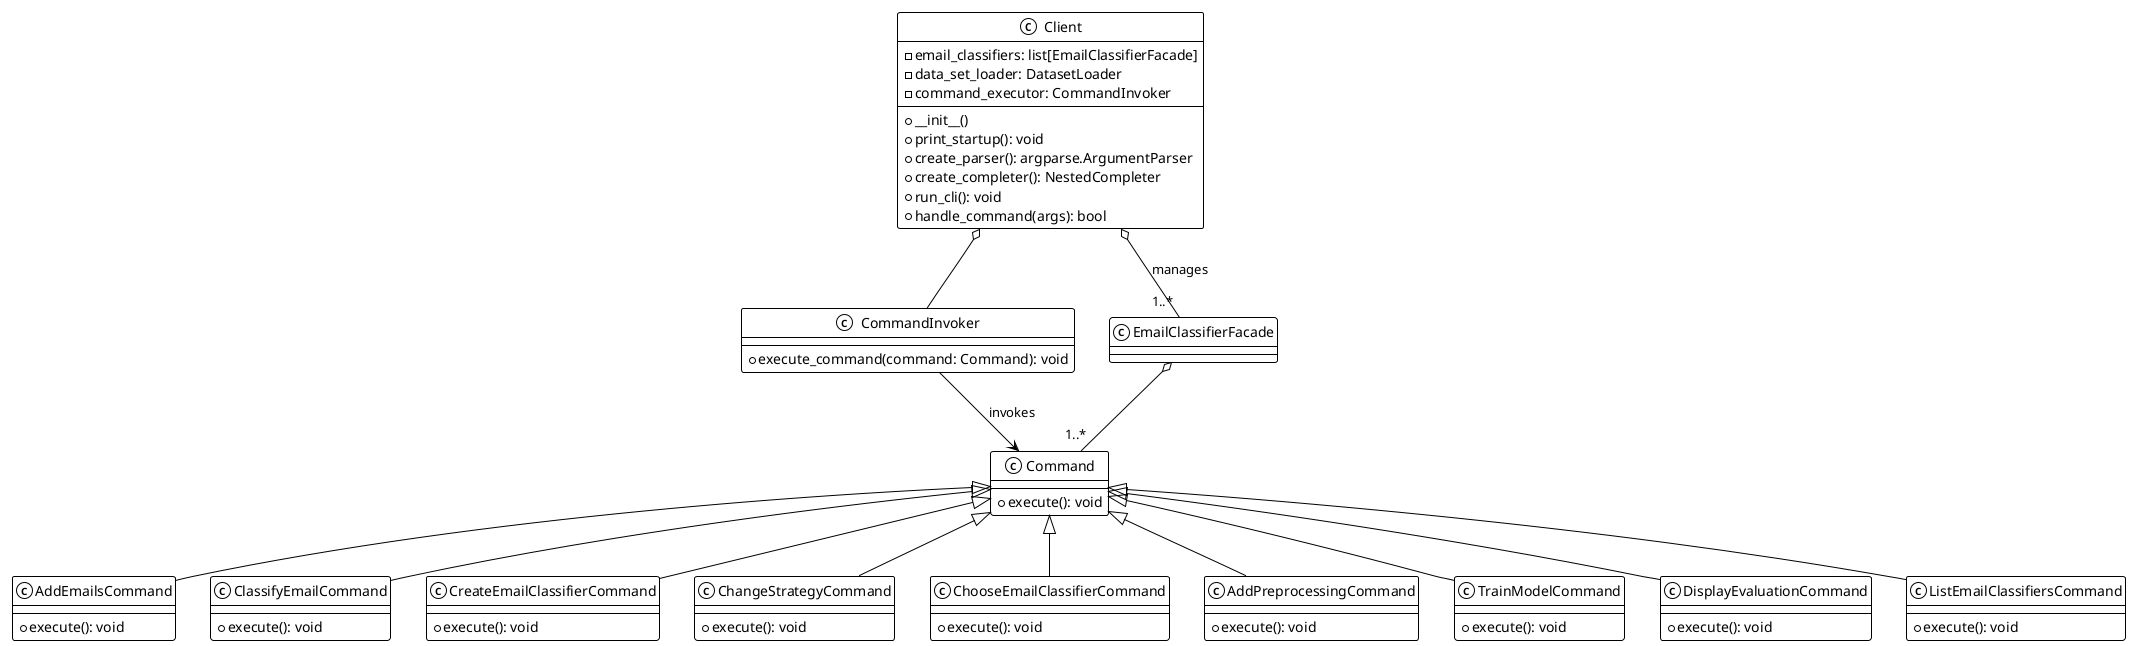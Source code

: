 @startuml
!theme mono

class Client {
    - email_classifiers: list[EmailClassifierFacade]
    - data_set_loader: DatasetLoader
    - command_executor: CommandInvoker
    + __init__()
    + print_startup(): void
    + create_parser(): argparse.ArgumentParser
    + create_completer(): NestedCompleter
    + run_cli(): void
    + handle_command(args): bool
}

class CommandInvoker {
    + execute_command(command: Command): void
}

class Command {
    + execute(): void
}

class AddEmailsCommand {
    + execute(): void
}

class ClassifyEmailCommand {
    + execute(): void
}

class CreateEmailClassifierCommand {
    + execute(): void
}

class ChangeStrategyCommand {
    + execute(): void
}

class ChooseEmailClassifierCommand {
    + execute(): void
}

class AddPreprocessingCommand {
    + execute(): void
}

class TrainModelCommand {
    + execute(): void
}

class DisplayEvaluationCommand {
    + execute(): void
}

class ListEmailClassifiersCommand {
    + execute(): void
}

class EmailClassifierFacade {
}

Client o-- "1..*" EmailClassifierFacade : manages
Client o-- CommandInvoker
CommandInvoker --> Command : invokes
Command <|-- AddEmailsCommand
Command <|-- ClassifyEmailCommand
Command <|-- CreateEmailClassifierCommand
Command <|-- ChangeStrategyCommand
Command <|-- ChooseEmailClassifierCommand
Command <|-- AddPreprocessingCommand
Command <|-- TrainModelCommand
Command <|-- DisplayEvaluationCommand
Command <|-- ListEmailClassifiersCommand
EmailClassifierFacade o-- "1..*" Command

@enduml
